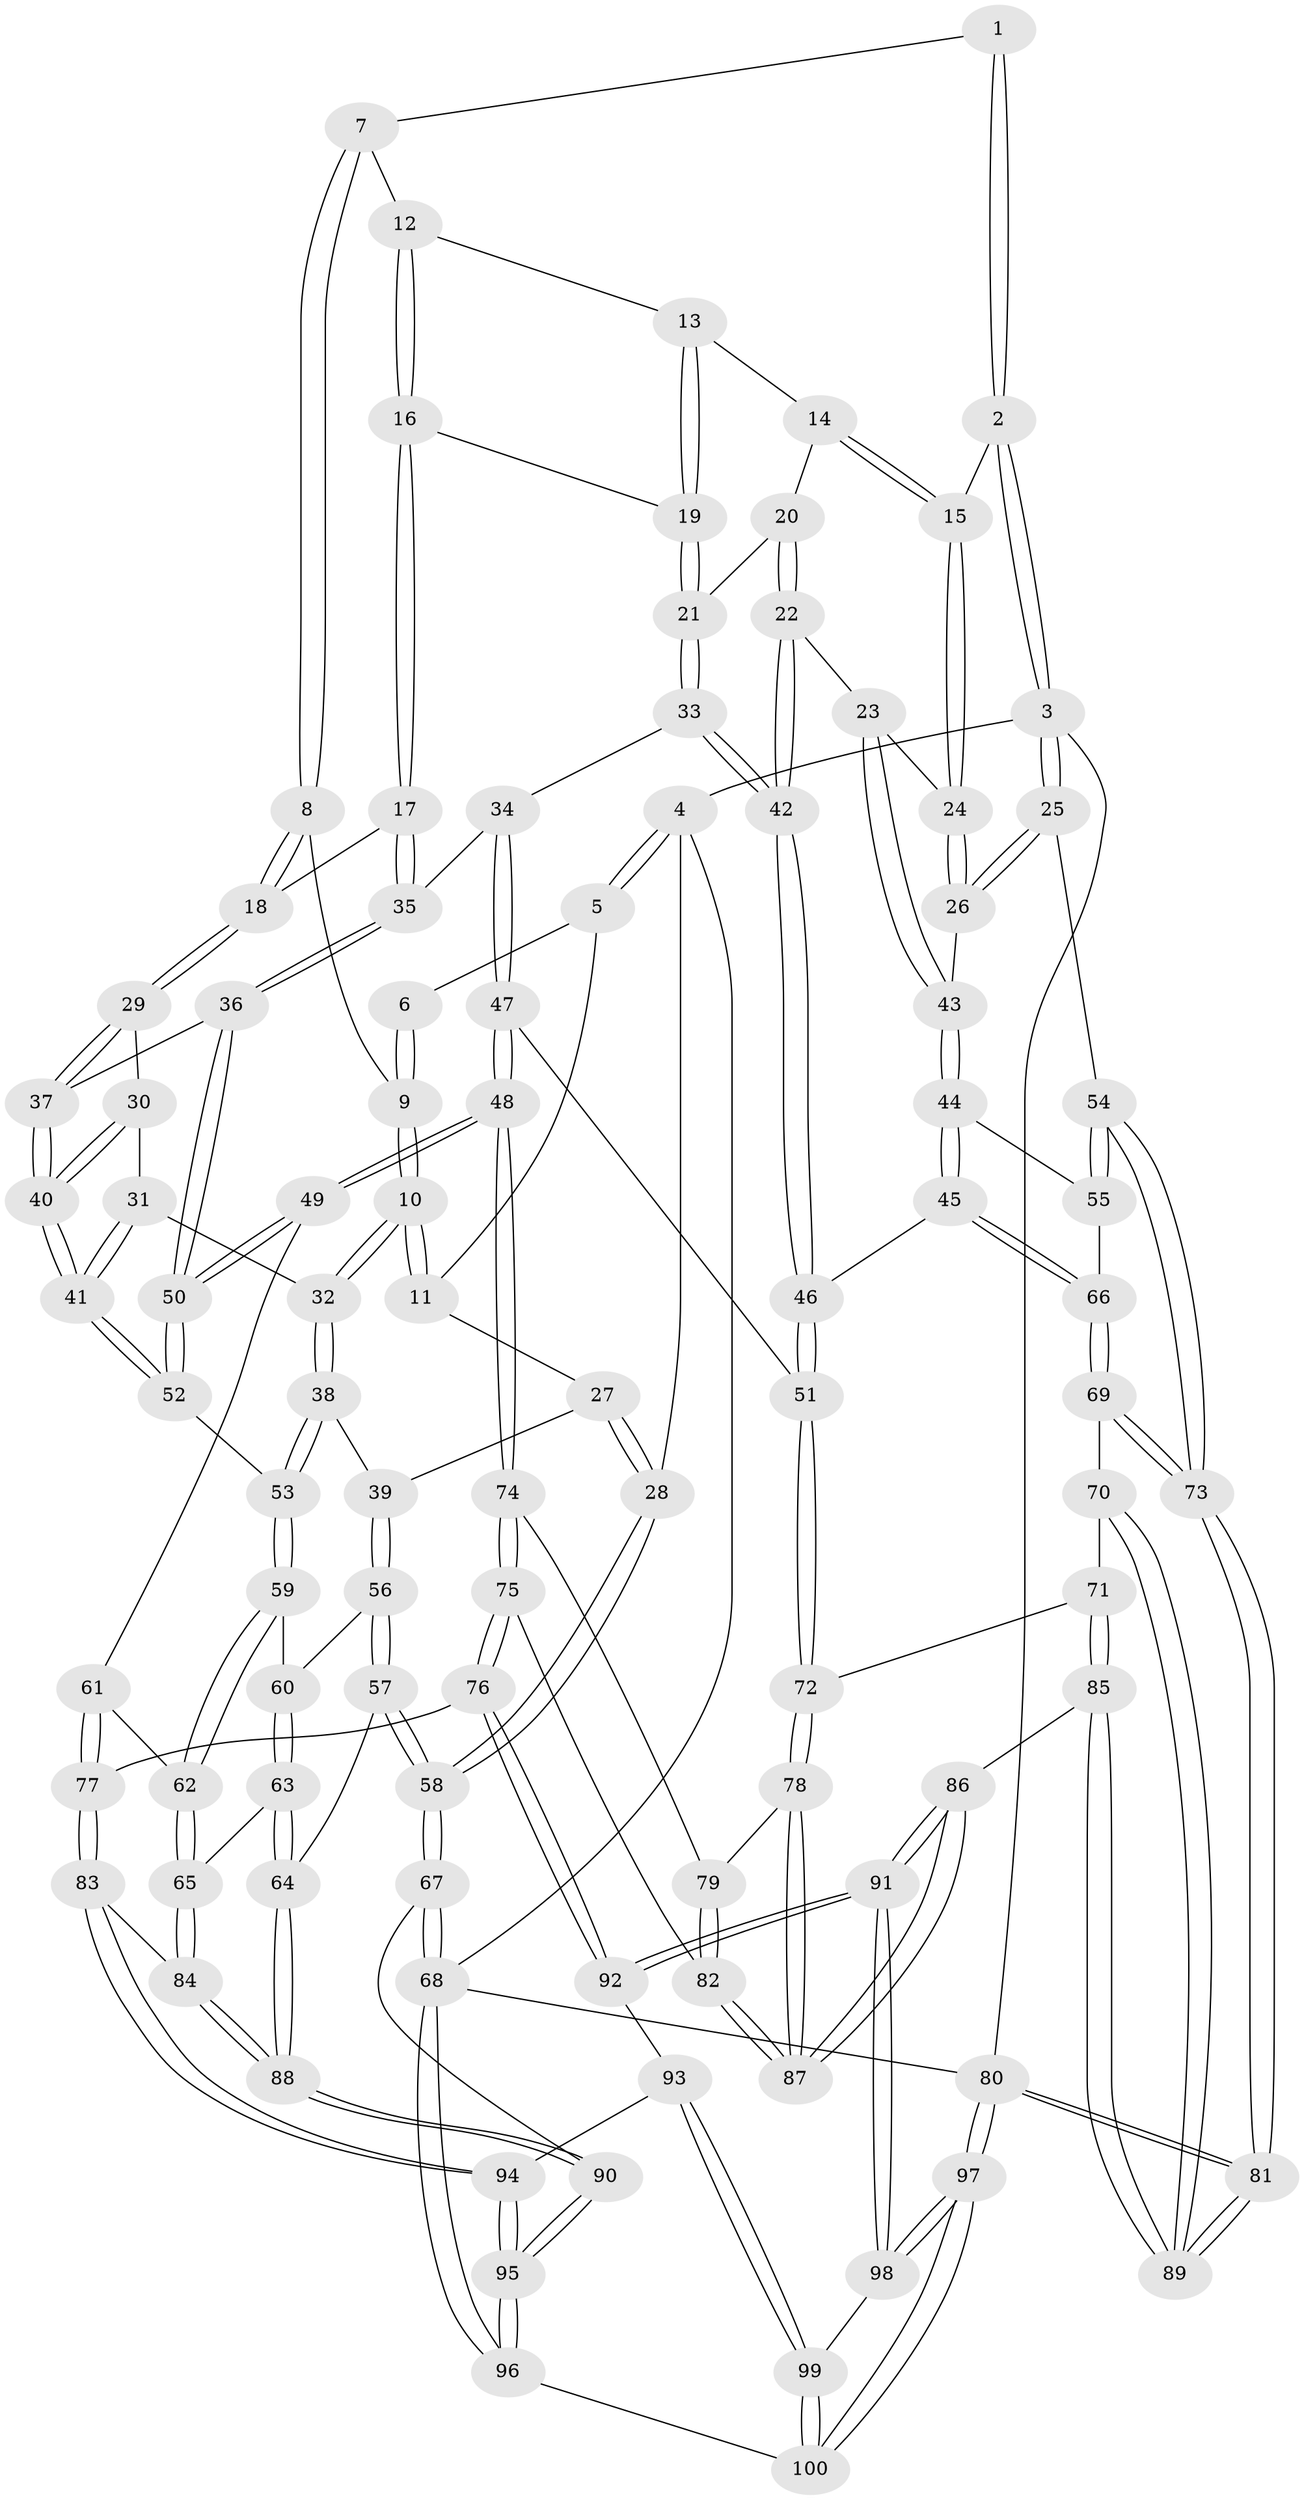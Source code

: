 // Generated by graph-tools (version 1.1) at 2025/11/02/27/25 16:11:51]
// undirected, 100 vertices, 247 edges
graph export_dot {
graph [start="1"]
  node [color=gray90,style=filled];
  1 [pos="+0.370995128953413+0"];
  2 [pos="+0.8375410738861406+0"];
  3 [pos="+1+0"];
  4 [pos="+0+0"];
  5 [pos="+0.009487053083014977+0"];
  6 [pos="+0.19413667192790438+0"];
  7 [pos="+0.3961237552141679+0"];
  8 [pos="+0.2790994507330794+0.11420601501376881"];
  9 [pos="+0.21841910241794696+0.08490564623527531"];
  10 [pos="+0.1628501007995602+0.13420312624159164"];
  11 [pos="+0.07635632705998728+0.08766723323167137"];
  12 [pos="+0.4062469602871414+0"];
  13 [pos="+0.48915586591364957+0.03672056725625139"];
  14 [pos="+0.5677324172902706+0.04051153376388105"];
  15 [pos="+0.8001800099995621+0"];
  16 [pos="+0.3796738300628683+0.11200520306933769"];
  17 [pos="+0.3786955869346195+0.114489351226679"];
  18 [pos="+0.28034982295505595+0.11535426341467826"];
  19 [pos="+0.49652153253484616+0.09141804032037139"];
  20 [pos="+0.57351072518506+0.09525136811712188"];
  21 [pos="+0.521615197848893+0.14241121681761784"];
  22 [pos="+0.7471253392843759+0.09939181648261146"];
  23 [pos="+0.7768967681589721+0.06179787145016743"];
  24 [pos="+0.7890374774825534+0"];
  25 [pos="+1+0.18491131319962698"];
  26 [pos="+1+0.161814213889997"];
  27 [pos="+0.026738987324204294+0.13833162690052542"];
  28 [pos="+0+0.19055980982861423"];
  29 [pos="+0.28063024763016636+0.16487894300745506"];
  30 [pos="+0.24811851149953087+0.1864732373066681"];
  31 [pos="+0.24098541932918865+0.18904696131557258"];
  32 [pos="+0.1612744989754458+0.18055879063878244"];
  33 [pos="+0.5202438821731731+0.16124859059351407"];
  34 [pos="+0.4543005971258678+0.18617566216192163"];
  35 [pos="+0.4014458138203781+0.17514876773840388"];
  36 [pos="+0.3683933301183799+0.21280599146084941"];
  37 [pos="+0.3129466109633467+0.2104091731628597"];
  38 [pos="+0.14304704607629468+0.2286200355700241"];
  39 [pos="+0.10107796574464133+0.24148542022718897"];
  40 [pos="+0.277253699138531+0.24993200257536255"];
  41 [pos="+0.24446238482726046+0.29814479352084006"];
  42 [pos="+0.6569631053029695+0.2782866498199095"];
  43 [pos="+0.873730122324012+0.1706055171921664"];
  44 [pos="+0.8956076300828731+0.29059228129174947"];
  45 [pos="+0.8177829125578053+0.3403626196219215"];
  46 [pos="+0.657521476264695+0.3311366164289469"];
  47 [pos="+0.4763290439850702+0.39552226515850675"];
  48 [pos="+0.45807873399041554+0.40704747224205545"];
  49 [pos="+0.40032736968764193+0.3971816684774748"];
  50 [pos="+0.38432568041718557+0.37961220262644507"];
  51 [pos="+0.6538783708137453+0.33666920106210757"];
  52 [pos="+0.23873584619933136+0.309519795034369"];
  53 [pos="+0.23396471802210506+0.31001432012105856"];
  54 [pos="+1+0.3257101022124237"];
  55 [pos="+0.9921905915075372+0.31405573594796615"];
  56 [pos="+0.04532711192071766+0.2953132165172986"];
  57 [pos="+0+0.4452439652498274"];
  58 [pos="+0+0.4573535336841432"];
  59 [pos="+0.222483916318071+0.32470879472763386"];
  60 [pos="+0.20854536956522252+0.3389573575995608"];
  61 [pos="+0.34269861436296173+0.44791072677003063"];
  62 [pos="+0.26004102045925803+0.492435831454584"];
  63 [pos="+0.11542053103278645+0.4406347055834793"];
  64 [pos="+0+0.4487221602230501"];
  65 [pos="+0.23366118448081796+0.5106408522159176"];
  66 [pos="+0.878218594300905+0.45454497827955664"];
  67 [pos="+0+0.47307327196363064"];
  68 [pos="+0+1"];
  69 [pos="+0.9033817593512551+0.5580730118368502"];
  70 [pos="+0.8173405054364028+0.5575525473094061"];
  71 [pos="+0.7191486649754996+0.5024280540895482"];
  72 [pos="+0.6985410727706651+0.487370902934675"];
  73 [pos="+1+0.7094961059506538"];
  74 [pos="+0.46275241818428947+0.4332488522861611"];
  75 [pos="+0.4377893188690157+0.6223783212860042"];
  76 [pos="+0.3830954683042306+0.6595905577679663"];
  77 [pos="+0.358016067729402+0.6620500459487144"];
  78 [pos="+0.6499063160886773+0.5396184190869886"];
  79 [pos="+0.5491661780021404+0.5306537924466317"];
  80 [pos="+1+1"];
  81 [pos="+1+1"];
  82 [pos="+0.5561717864177312+0.6504028748941082"];
  83 [pos="+0.3256594573222747+0.6717895467593842"];
  84 [pos="+0.24116773833042154+0.656394037446872"];
  85 [pos="+0.6750251182689851+0.7291686718241392"];
  86 [pos="+0.6228096323566318+0.7220502440887107"];
  87 [pos="+0.5979174708968416+0.67670971865206"];
  88 [pos="+0.2252934285370581+0.6659193619153115"];
  89 [pos="+0.6880270068201381+0.7322351008530585"];
  90 [pos="+0.17096042798960145+0.7306381381255433"];
  91 [pos="+0.5307757372772677+0.8282617862153718"];
  92 [pos="+0.4589724520907544+0.769639931389656"];
  93 [pos="+0.3559863531747365+0.8079106808149915"];
  94 [pos="+0.3387029927595971+0.7778133078873439"];
  95 [pos="+0.0852301437831721+0.9446099150897809"];
  96 [pos="+0+1"];
  97 [pos="+1+1"];
  98 [pos="+0.5256494399912587+0.854398066400294"];
  99 [pos="+0.3826495031894925+0.9658359144876811"];
  100 [pos="+0.288415710428821+1"];
  1 -- 2;
  1 -- 2;
  1 -- 7;
  2 -- 3;
  2 -- 3;
  2 -- 15;
  3 -- 4;
  3 -- 25;
  3 -- 25;
  3 -- 80;
  4 -- 5;
  4 -- 5;
  4 -- 28;
  4 -- 68;
  5 -- 6;
  5 -- 11;
  6 -- 9;
  6 -- 9;
  7 -- 8;
  7 -- 8;
  7 -- 12;
  8 -- 9;
  8 -- 18;
  8 -- 18;
  9 -- 10;
  9 -- 10;
  10 -- 11;
  10 -- 11;
  10 -- 32;
  10 -- 32;
  11 -- 27;
  12 -- 13;
  12 -- 16;
  12 -- 16;
  13 -- 14;
  13 -- 19;
  13 -- 19;
  14 -- 15;
  14 -- 15;
  14 -- 20;
  15 -- 24;
  15 -- 24;
  16 -- 17;
  16 -- 17;
  16 -- 19;
  17 -- 18;
  17 -- 35;
  17 -- 35;
  18 -- 29;
  18 -- 29;
  19 -- 21;
  19 -- 21;
  20 -- 21;
  20 -- 22;
  20 -- 22;
  21 -- 33;
  21 -- 33;
  22 -- 23;
  22 -- 42;
  22 -- 42;
  23 -- 24;
  23 -- 43;
  23 -- 43;
  24 -- 26;
  24 -- 26;
  25 -- 26;
  25 -- 26;
  25 -- 54;
  26 -- 43;
  27 -- 28;
  27 -- 28;
  27 -- 39;
  28 -- 58;
  28 -- 58;
  29 -- 30;
  29 -- 37;
  29 -- 37;
  30 -- 31;
  30 -- 40;
  30 -- 40;
  31 -- 32;
  31 -- 41;
  31 -- 41;
  32 -- 38;
  32 -- 38;
  33 -- 34;
  33 -- 42;
  33 -- 42;
  34 -- 35;
  34 -- 47;
  34 -- 47;
  35 -- 36;
  35 -- 36;
  36 -- 37;
  36 -- 50;
  36 -- 50;
  37 -- 40;
  37 -- 40;
  38 -- 39;
  38 -- 53;
  38 -- 53;
  39 -- 56;
  39 -- 56;
  40 -- 41;
  40 -- 41;
  41 -- 52;
  41 -- 52;
  42 -- 46;
  42 -- 46;
  43 -- 44;
  43 -- 44;
  44 -- 45;
  44 -- 45;
  44 -- 55;
  45 -- 46;
  45 -- 66;
  45 -- 66;
  46 -- 51;
  46 -- 51;
  47 -- 48;
  47 -- 48;
  47 -- 51;
  48 -- 49;
  48 -- 49;
  48 -- 74;
  48 -- 74;
  49 -- 50;
  49 -- 50;
  49 -- 61;
  50 -- 52;
  50 -- 52;
  51 -- 72;
  51 -- 72;
  52 -- 53;
  53 -- 59;
  53 -- 59;
  54 -- 55;
  54 -- 55;
  54 -- 73;
  54 -- 73;
  55 -- 66;
  56 -- 57;
  56 -- 57;
  56 -- 60;
  57 -- 58;
  57 -- 58;
  57 -- 64;
  58 -- 67;
  58 -- 67;
  59 -- 60;
  59 -- 62;
  59 -- 62;
  60 -- 63;
  60 -- 63;
  61 -- 62;
  61 -- 77;
  61 -- 77;
  62 -- 65;
  62 -- 65;
  63 -- 64;
  63 -- 64;
  63 -- 65;
  64 -- 88;
  64 -- 88;
  65 -- 84;
  65 -- 84;
  66 -- 69;
  66 -- 69;
  67 -- 68;
  67 -- 68;
  67 -- 90;
  68 -- 96;
  68 -- 96;
  68 -- 80;
  69 -- 70;
  69 -- 73;
  69 -- 73;
  70 -- 71;
  70 -- 89;
  70 -- 89;
  71 -- 72;
  71 -- 85;
  71 -- 85;
  72 -- 78;
  72 -- 78;
  73 -- 81;
  73 -- 81;
  74 -- 75;
  74 -- 75;
  74 -- 79;
  75 -- 76;
  75 -- 76;
  75 -- 82;
  76 -- 77;
  76 -- 92;
  76 -- 92;
  77 -- 83;
  77 -- 83;
  78 -- 79;
  78 -- 87;
  78 -- 87;
  79 -- 82;
  79 -- 82;
  80 -- 81;
  80 -- 81;
  80 -- 97;
  80 -- 97;
  81 -- 89;
  81 -- 89;
  82 -- 87;
  82 -- 87;
  83 -- 84;
  83 -- 94;
  83 -- 94;
  84 -- 88;
  84 -- 88;
  85 -- 86;
  85 -- 89;
  85 -- 89;
  86 -- 87;
  86 -- 87;
  86 -- 91;
  86 -- 91;
  88 -- 90;
  88 -- 90;
  90 -- 95;
  90 -- 95;
  91 -- 92;
  91 -- 92;
  91 -- 98;
  91 -- 98;
  92 -- 93;
  93 -- 94;
  93 -- 99;
  93 -- 99;
  94 -- 95;
  94 -- 95;
  95 -- 96;
  95 -- 96;
  96 -- 100;
  97 -- 98;
  97 -- 98;
  97 -- 100;
  97 -- 100;
  98 -- 99;
  99 -- 100;
  99 -- 100;
}
